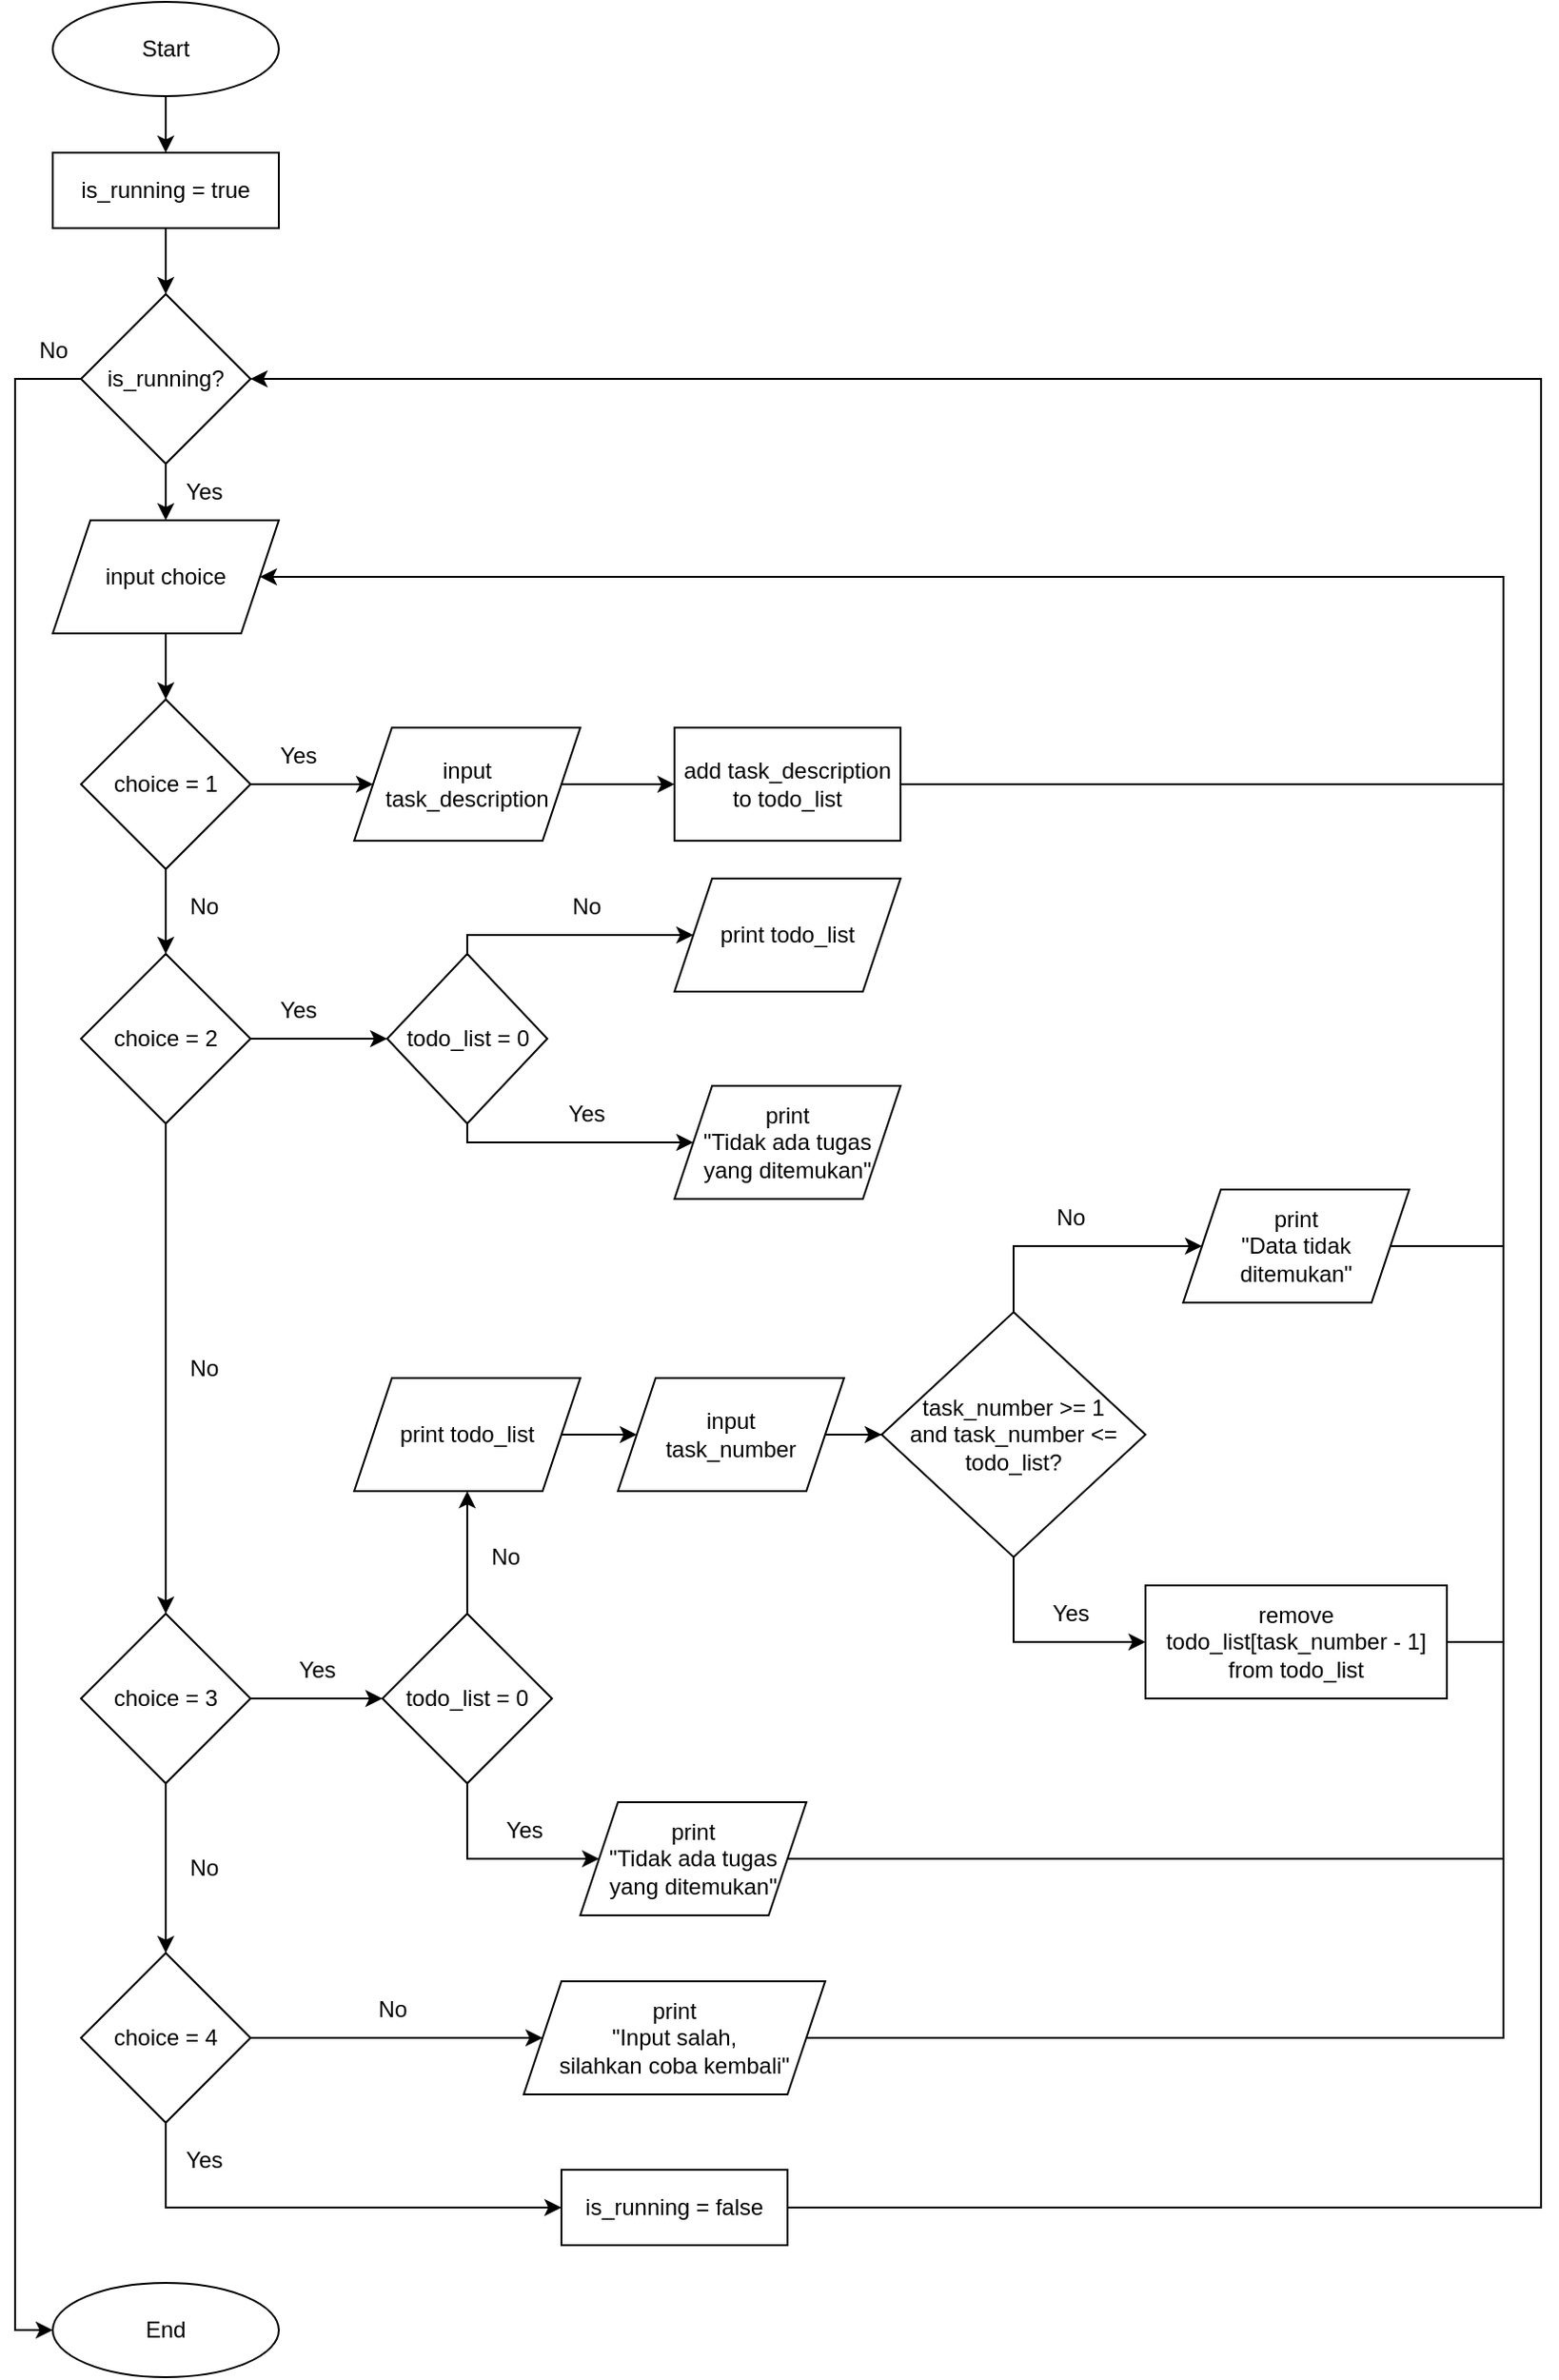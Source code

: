 <mxfile version="21.0.6" type="device"><diagram name="Page-1" id="2Fl98LKF4T6FH1Jtar2o"><mxGraphModel dx="1500" dy="1942" grid="1" gridSize="10" guides="1" tooltips="1" connect="1" arrows="1" fold="1" page="1" pageScale="1" pageWidth="827" pageHeight="1169" math="0" shadow="0"><root><mxCell id="0"/><mxCell id="1" parent="0"/><mxCell id="mPKbrhY7R2ytyEfQyu4B-107" value="" style="edgeStyle=orthogonalEdgeStyle;rounded=0;orthogonalLoop=1;jettySize=auto;html=1;" edge="1" parent="1" source="Dbitv8MXHBYbsPohqj7Y-1" target="mPKbrhY7R2ytyEfQyu4B-106"><mxGeometry relative="1" as="geometry"/></mxCell><mxCell id="Dbitv8MXHBYbsPohqj7Y-1" value="Start" style="ellipse;whiteSpace=wrap;html=1;" parent="1" vertex="1"><mxGeometry x="40" y="-50" width="120" height="50" as="geometry"/></mxCell><mxCell id="mPKbrhY7R2ytyEfQyu4B-5" value="" style="edgeStyle=orthogonalEdgeStyle;rounded=0;orthogonalLoop=1;jettySize=auto;html=1;" edge="1" parent="1" source="mPKbrhY7R2ytyEfQyu4B-1" target="mPKbrhY7R2ytyEfQyu4B-3"><mxGeometry relative="1" as="geometry"/></mxCell><mxCell id="mPKbrhY7R2ytyEfQyu4B-101" style="edgeStyle=orthogonalEdgeStyle;rounded=0;orthogonalLoop=1;jettySize=auto;html=1;entryX=0;entryY=0.5;entryDx=0;entryDy=0;" edge="1" parent="1" source="mPKbrhY7R2ytyEfQyu4B-1" target="mPKbrhY7R2ytyEfQyu4B-91"><mxGeometry relative="1" as="geometry"><Array as="points"><mxPoint x="20" y="150"/><mxPoint x="20" y="1185"/></Array></mxGeometry></mxCell><mxCell id="mPKbrhY7R2ytyEfQyu4B-1" value="is_running?" style="rhombus;whiteSpace=wrap;html=1;" vertex="1" parent="1"><mxGeometry x="55" y="105" width="90" height="90" as="geometry"/></mxCell><mxCell id="mPKbrhY7R2ytyEfQyu4B-10" value="" style="edgeStyle=orthogonalEdgeStyle;rounded=0;orthogonalLoop=1;jettySize=auto;html=1;" edge="1" parent="1" source="mPKbrhY7R2ytyEfQyu4B-3" target="mPKbrhY7R2ytyEfQyu4B-6"><mxGeometry relative="1" as="geometry"/></mxCell><mxCell id="mPKbrhY7R2ytyEfQyu4B-3" value="input choice" style="shape=parallelogram;perimeter=parallelogramPerimeter;whiteSpace=wrap;html=1;fixedSize=1;" vertex="1" parent="1"><mxGeometry x="40" y="225" width="120" height="60" as="geometry"/></mxCell><mxCell id="mPKbrhY7R2ytyEfQyu4B-15" value="" style="edgeStyle=orthogonalEdgeStyle;rounded=0;orthogonalLoop=1;jettySize=auto;html=1;" edge="1" parent="1" source="mPKbrhY7R2ytyEfQyu4B-6" target="mPKbrhY7R2ytyEfQyu4B-14"><mxGeometry relative="1" as="geometry"/></mxCell><mxCell id="mPKbrhY7R2ytyEfQyu4B-65" value="" style="edgeStyle=orthogonalEdgeStyle;rounded=0;orthogonalLoop=1;jettySize=auto;html=1;" edge="1" parent="1" source="mPKbrhY7R2ytyEfQyu4B-6" target="mPKbrhY7R2ytyEfQyu4B-28"><mxGeometry relative="1" as="geometry"/></mxCell><mxCell id="mPKbrhY7R2ytyEfQyu4B-6" value="choice = 1" style="rhombus;whiteSpace=wrap;html=1;" vertex="1" parent="1"><mxGeometry x="55" y="320" width="90" height="90" as="geometry"/></mxCell><mxCell id="mPKbrhY7R2ytyEfQyu4B-97" style="edgeStyle=orthogonalEdgeStyle;rounded=0;orthogonalLoop=1;jettySize=auto;html=1;endArrow=none;endFill=0;" edge="1" parent="1" source="mPKbrhY7R2ytyEfQyu4B-9"><mxGeometry relative="1" as="geometry"><mxPoint x="810" y="365" as="targetPoint"/></mxGeometry></mxCell><mxCell id="mPKbrhY7R2ytyEfQyu4B-9" value="add task_description to todo_list" style="rounded=0;whiteSpace=wrap;html=1;" vertex="1" parent="1"><mxGeometry x="370" y="335" width="120" height="60" as="geometry"/></mxCell><mxCell id="mPKbrhY7R2ytyEfQyu4B-13" value="Yes" style="text;html=1;align=center;verticalAlign=middle;resizable=0;points=[];autosize=1;strokeColor=none;fillColor=none;" vertex="1" parent="1"><mxGeometry x="302.5" y="525" width="40" height="30" as="geometry"/></mxCell><mxCell id="mPKbrhY7R2ytyEfQyu4B-66" value="" style="edgeStyle=orthogonalEdgeStyle;rounded=0;orthogonalLoop=1;jettySize=auto;html=1;" edge="1" parent="1" source="mPKbrhY7R2ytyEfQyu4B-14" target="mPKbrhY7R2ytyEfQyu4B-19"><mxGeometry relative="1" as="geometry"/></mxCell><mxCell id="mPKbrhY7R2ytyEfQyu4B-73" style="edgeStyle=orthogonalEdgeStyle;rounded=0;orthogonalLoop=1;jettySize=auto;html=1;entryX=0.5;entryY=0;entryDx=0;entryDy=0;" edge="1" parent="1" source="mPKbrhY7R2ytyEfQyu4B-14" target="mPKbrhY7R2ytyEfQyu4B-37"><mxGeometry relative="1" as="geometry"/></mxCell><mxCell id="mPKbrhY7R2ytyEfQyu4B-14" value="choice = 2" style="rhombus;whiteSpace=wrap;html=1;" vertex="1" parent="1"><mxGeometry x="55" y="455" width="90" height="90" as="geometry"/></mxCell><mxCell id="mPKbrhY7R2ytyEfQyu4B-16" value="No" style="text;html=1;align=center;verticalAlign=middle;resizable=0;points=[];autosize=1;strokeColor=none;fillColor=none;" vertex="1" parent="1"><mxGeometry x="260" y="760" width="40" height="30" as="geometry"/></mxCell><mxCell id="mPKbrhY7R2ytyEfQyu4B-69" style="edgeStyle=orthogonalEdgeStyle;rounded=0;orthogonalLoop=1;jettySize=auto;html=1;" edge="1" parent="1" source="mPKbrhY7R2ytyEfQyu4B-19" target="mPKbrhY7R2ytyEfQyu4B-29"><mxGeometry relative="1" as="geometry"><Array as="points"><mxPoint x="260" y="555"/></Array></mxGeometry></mxCell><mxCell id="mPKbrhY7R2ytyEfQyu4B-70" style="edgeStyle=orthogonalEdgeStyle;rounded=0;orthogonalLoop=1;jettySize=auto;html=1;" edge="1" parent="1" source="mPKbrhY7R2ytyEfQyu4B-19" target="mPKbrhY7R2ytyEfQyu4B-26"><mxGeometry relative="1" as="geometry"><Array as="points"><mxPoint x="260" y="445"/></Array></mxGeometry></mxCell><mxCell id="mPKbrhY7R2ytyEfQyu4B-19" value="todo_list = 0" style="rhombus;whiteSpace=wrap;html=1;" vertex="1" parent="1"><mxGeometry x="217.5" y="455" width="85" height="90" as="geometry"/></mxCell><mxCell id="mPKbrhY7R2ytyEfQyu4B-21" value="Yes" style="text;html=1;align=center;verticalAlign=middle;resizable=0;points=[];autosize=1;strokeColor=none;fillColor=none;" vertex="1" parent="1"><mxGeometry x="150" y="335" width="40" height="30" as="geometry"/></mxCell><mxCell id="mPKbrhY7R2ytyEfQyu4B-24" value="Yes" style="text;html=1;align=center;verticalAlign=middle;resizable=0;points=[];autosize=1;strokeColor=none;fillColor=none;" vertex="1" parent="1"><mxGeometry x="100" y="195" width="40" height="30" as="geometry"/></mxCell><mxCell id="mPKbrhY7R2ytyEfQyu4B-25" value="Yes" style="text;html=1;align=center;verticalAlign=middle;resizable=0;points=[];autosize=1;strokeColor=none;fillColor=none;" vertex="1" parent="1"><mxGeometry x="150" y="470" width="40" height="30" as="geometry"/></mxCell><mxCell id="mPKbrhY7R2ytyEfQyu4B-26" value="print todo_list" style="shape=parallelogram;perimeter=parallelogramPerimeter;whiteSpace=wrap;html=1;fixedSize=1;" vertex="1" parent="1"><mxGeometry x="370" y="415" width="120" height="60" as="geometry"/></mxCell><mxCell id="mPKbrhY7R2ytyEfQyu4B-31" value="" style="edgeStyle=orthogonalEdgeStyle;rounded=0;orthogonalLoop=1;jettySize=auto;html=1;" edge="1" parent="1" source="mPKbrhY7R2ytyEfQyu4B-28" target="mPKbrhY7R2ytyEfQyu4B-9"><mxGeometry relative="1" as="geometry"/></mxCell><mxCell id="mPKbrhY7R2ytyEfQyu4B-28" value="input&lt;br&gt;task_description" style="shape=parallelogram;perimeter=parallelogramPerimeter;whiteSpace=wrap;html=1;fixedSize=1;" vertex="1" parent="1"><mxGeometry x="200" y="335" width="120" height="60" as="geometry"/></mxCell><mxCell id="mPKbrhY7R2ytyEfQyu4B-29" value="print&lt;br&gt;&quot;Tidak ada tugas yang ditemukan&quot;" style="shape=parallelogram;perimeter=parallelogramPerimeter;whiteSpace=wrap;html=1;fixedSize=1;" vertex="1" parent="1"><mxGeometry x="370" y="525" width="120" height="60" as="geometry"/></mxCell><mxCell id="mPKbrhY7R2ytyEfQyu4B-33" value="No" style="text;html=1;align=center;verticalAlign=middle;resizable=0;points=[];autosize=1;strokeColor=none;fillColor=none;" vertex="1" parent="1"><mxGeometry x="100" y="415" width="40" height="30" as="geometry"/></mxCell><mxCell id="mPKbrhY7R2ytyEfQyu4B-63" value="" style="edgeStyle=orthogonalEdgeStyle;rounded=0;orthogonalLoop=1;jettySize=auto;html=1;" edge="1" parent="1" source="mPKbrhY7R2ytyEfQyu4B-37" target="mPKbrhY7R2ytyEfQyu4B-62"><mxGeometry relative="1" as="geometry"/></mxCell><mxCell id="mPKbrhY7R2ytyEfQyu4B-77" value="" style="edgeStyle=orthogonalEdgeStyle;rounded=0;orthogonalLoop=1;jettySize=auto;html=1;" edge="1" parent="1" source="mPKbrhY7R2ytyEfQyu4B-37" target="mPKbrhY7R2ytyEfQyu4B-42"><mxGeometry relative="1" as="geometry"/></mxCell><mxCell id="mPKbrhY7R2ytyEfQyu4B-37" value="choice = 3" style="rhombus;whiteSpace=wrap;html=1;" vertex="1" parent="1"><mxGeometry x="55" y="805" width="90" height="90" as="geometry"/></mxCell><mxCell id="mPKbrhY7R2ytyEfQyu4B-39" value="No" style="text;html=1;align=center;verticalAlign=middle;resizable=0;points=[];autosize=1;strokeColor=none;fillColor=none;" vertex="1" parent="1"><mxGeometry x="302.5" y="415" width="40" height="30" as="geometry"/></mxCell><mxCell id="mPKbrhY7R2ytyEfQyu4B-78" style="edgeStyle=orthogonalEdgeStyle;rounded=0;orthogonalLoop=1;jettySize=auto;html=1;entryX=0;entryY=0.5;entryDx=0;entryDy=0;" edge="1" parent="1" source="mPKbrhY7R2ytyEfQyu4B-42" target="mPKbrhY7R2ytyEfQyu4B-45"><mxGeometry relative="1" as="geometry"><Array as="points"><mxPoint x="260" y="935"/></Array></mxGeometry></mxCell><mxCell id="mPKbrhY7R2ytyEfQyu4B-95" value="" style="edgeStyle=orthogonalEdgeStyle;rounded=0;orthogonalLoop=1;jettySize=auto;html=1;" edge="1" parent="1" source="mPKbrhY7R2ytyEfQyu4B-42" target="mPKbrhY7R2ytyEfQyu4B-44"><mxGeometry relative="1" as="geometry"/></mxCell><mxCell id="mPKbrhY7R2ytyEfQyu4B-42" value="todo_list = 0" style="rhombus;whiteSpace=wrap;html=1;" vertex="1" parent="1"><mxGeometry x="215" y="805" width="90" height="90" as="geometry"/></mxCell><mxCell id="mPKbrhY7R2ytyEfQyu4B-43" value="No" style="text;html=1;align=center;verticalAlign=middle;resizable=0;points=[];autosize=1;strokeColor=none;fillColor=none;" vertex="1" parent="1"><mxGeometry x="200" y="1000" width="40" height="30" as="geometry"/></mxCell><mxCell id="mPKbrhY7R2ytyEfQyu4B-80" value="" style="edgeStyle=orthogonalEdgeStyle;rounded=0;orthogonalLoop=1;jettySize=auto;html=1;" edge="1" parent="1" source="mPKbrhY7R2ytyEfQyu4B-44" target="mPKbrhY7R2ytyEfQyu4B-49"><mxGeometry relative="1" as="geometry"/></mxCell><mxCell id="mPKbrhY7R2ytyEfQyu4B-44" value="print todo_list" style="shape=parallelogram;perimeter=parallelogramPerimeter;whiteSpace=wrap;html=1;fixedSize=1;" vertex="1" parent="1"><mxGeometry x="200.0" y="680" width="120" height="60" as="geometry"/></mxCell><mxCell id="mPKbrhY7R2ytyEfQyu4B-100" style="edgeStyle=orthogonalEdgeStyle;rounded=0;orthogonalLoop=1;jettySize=auto;html=1;endArrow=none;endFill=0;" edge="1" parent="1" source="mPKbrhY7R2ytyEfQyu4B-45"><mxGeometry relative="1" as="geometry"><mxPoint x="810" y="935" as="targetPoint"/></mxGeometry></mxCell><mxCell id="mPKbrhY7R2ytyEfQyu4B-45" value="print&lt;br&gt;&quot;Tidak ada tugas yang ditemukan&quot;" style="shape=parallelogram;perimeter=parallelogramPerimeter;whiteSpace=wrap;html=1;fixedSize=1;" vertex="1" parent="1"><mxGeometry x="320" y="905" width="120" height="60" as="geometry"/></mxCell><mxCell id="mPKbrhY7R2ytyEfQyu4B-46" value="No" style="text;html=1;align=center;verticalAlign=middle;resizable=0;points=[];autosize=1;strokeColor=none;fillColor=none;" vertex="1" parent="1"><mxGeometry x="100" y="660" width="40" height="30" as="geometry"/></mxCell><mxCell id="mPKbrhY7R2ytyEfQyu4B-48" value="Yes" style="text;html=1;align=center;verticalAlign=middle;resizable=0;points=[];autosize=1;strokeColor=none;fillColor=none;" vertex="1" parent="1"><mxGeometry x="160" y="820" width="40" height="30" as="geometry"/></mxCell><mxCell id="mPKbrhY7R2ytyEfQyu4B-81" value="" style="edgeStyle=orthogonalEdgeStyle;rounded=0;orthogonalLoop=1;jettySize=auto;html=1;" edge="1" parent="1" source="mPKbrhY7R2ytyEfQyu4B-49" target="mPKbrhY7R2ytyEfQyu4B-54"><mxGeometry relative="1" as="geometry"/></mxCell><mxCell id="mPKbrhY7R2ytyEfQyu4B-49" value="input&lt;br&gt;task_number" style="shape=parallelogram;perimeter=parallelogramPerimeter;whiteSpace=wrap;html=1;fixedSize=1;" vertex="1" parent="1"><mxGeometry x="340" y="680" width="120" height="60" as="geometry"/></mxCell><mxCell id="mPKbrhY7R2ytyEfQyu4B-82" style="edgeStyle=orthogonalEdgeStyle;rounded=0;orthogonalLoop=1;jettySize=auto;html=1;entryX=0;entryY=0.5;entryDx=0;entryDy=0;" edge="1" parent="1" source="mPKbrhY7R2ytyEfQyu4B-54" target="mPKbrhY7R2ytyEfQyu4B-58"><mxGeometry relative="1" as="geometry"><Array as="points"><mxPoint x="550" y="610"/></Array></mxGeometry></mxCell><mxCell id="mPKbrhY7R2ytyEfQyu4B-83" style="edgeStyle=orthogonalEdgeStyle;rounded=0;orthogonalLoop=1;jettySize=auto;html=1;entryX=0;entryY=0.5;entryDx=0;entryDy=0;" edge="1" parent="1" source="mPKbrhY7R2ytyEfQyu4B-54" target="mPKbrhY7R2ytyEfQyu4B-56"><mxGeometry relative="1" as="geometry"/></mxCell><mxCell id="mPKbrhY7R2ytyEfQyu4B-54" value="&lt;font style=&quot;font-size: 12px;&quot;&gt;task_number &amp;gt;= 1&lt;br&gt;and task_number &amp;lt;= todo_list?&lt;/font&gt;" style="rhombus;whiteSpace=wrap;html=1;align=center;" vertex="1" parent="1"><mxGeometry x="480" y="645" width="140" height="130" as="geometry"/></mxCell><mxCell id="mPKbrhY7R2ytyEfQyu4B-99" style="edgeStyle=orthogonalEdgeStyle;rounded=0;orthogonalLoop=1;jettySize=auto;html=1;endArrow=none;endFill=0;" edge="1" parent="1" source="mPKbrhY7R2ytyEfQyu4B-56"><mxGeometry relative="1" as="geometry"><mxPoint x="810" y="820" as="targetPoint"/></mxGeometry></mxCell><mxCell id="mPKbrhY7R2ytyEfQyu4B-56" value="remove todo_list[task_number - 1] from todo_list" style="rounded=0;whiteSpace=wrap;html=1;" vertex="1" parent="1"><mxGeometry x="620" y="790" width="160" height="60" as="geometry"/></mxCell><mxCell id="mPKbrhY7R2ytyEfQyu4B-98" style="edgeStyle=orthogonalEdgeStyle;rounded=0;orthogonalLoop=1;jettySize=auto;html=1;endArrow=none;endFill=0;" edge="1" parent="1" source="mPKbrhY7R2ytyEfQyu4B-58"><mxGeometry relative="1" as="geometry"><mxPoint x="810" y="610" as="targetPoint"/></mxGeometry></mxCell><mxCell id="mPKbrhY7R2ytyEfQyu4B-58" value="print&lt;br&gt;&quot;Data tidak ditemukan&quot;" style="shape=parallelogram;perimeter=parallelogramPerimeter;whiteSpace=wrap;html=1;fixedSize=1;" vertex="1" parent="1"><mxGeometry x="640" y="580" width="120" height="60" as="geometry"/></mxCell><mxCell id="mPKbrhY7R2ytyEfQyu4B-60" value="Yes" style="text;html=1;align=center;verticalAlign=middle;resizable=0;points=[];autosize=1;strokeColor=none;fillColor=none;" vertex="1" parent="1"><mxGeometry x="270" y="905" width="40" height="30" as="geometry"/></mxCell><mxCell id="mPKbrhY7R2ytyEfQyu4B-61" value="No" style="text;html=1;align=center;verticalAlign=middle;resizable=0;points=[];autosize=1;strokeColor=none;fillColor=none;" vertex="1" parent="1"><mxGeometry x="100" y="925" width="40" height="30" as="geometry"/></mxCell><mxCell id="mPKbrhY7R2ytyEfQyu4B-85" style="edgeStyle=orthogonalEdgeStyle;rounded=0;orthogonalLoop=1;jettySize=auto;html=1;entryX=0;entryY=0.5;entryDx=0;entryDy=0;" edge="1" parent="1" source="mPKbrhY7R2ytyEfQyu4B-62" target="mPKbrhY7R2ytyEfQyu4B-84"><mxGeometry relative="1" as="geometry"/></mxCell><mxCell id="mPKbrhY7R2ytyEfQyu4B-112" style="edgeStyle=orthogonalEdgeStyle;rounded=0;orthogonalLoop=1;jettySize=auto;html=1;entryX=0;entryY=0.5;entryDx=0;entryDy=0;" edge="1" parent="1" source="mPKbrhY7R2ytyEfQyu4B-62" target="mPKbrhY7R2ytyEfQyu4B-110"><mxGeometry relative="1" as="geometry"><Array as="points"><mxPoint x="100" y="1120"/></Array></mxGeometry></mxCell><mxCell id="mPKbrhY7R2ytyEfQyu4B-62" value="choice = 4" style="rhombus;whiteSpace=wrap;html=1;" vertex="1" parent="1"><mxGeometry x="55" y="985" width="90" height="90" as="geometry"/></mxCell><mxCell id="mPKbrhY7R2ytyEfQyu4B-96" style="edgeStyle=orthogonalEdgeStyle;rounded=0;orthogonalLoop=1;jettySize=auto;html=1;entryX=1;entryY=0.5;entryDx=0;entryDy=0;" edge="1" parent="1" source="mPKbrhY7R2ytyEfQyu4B-84" target="mPKbrhY7R2ytyEfQyu4B-3"><mxGeometry relative="1" as="geometry"><Array as="points"><mxPoint x="810" y="1030"/><mxPoint x="810" y="255"/></Array></mxGeometry></mxCell><mxCell id="mPKbrhY7R2ytyEfQyu4B-84" value="print&lt;br&gt;&quot;Input salah,&lt;br&gt;silahkan coba kembali&quot;" style="shape=parallelogram;perimeter=parallelogramPerimeter;whiteSpace=wrap;html=1;fixedSize=1;" vertex="1" parent="1"><mxGeometry x="290" y="1000" width="160" height="60" as="geometry"/></mxCell><mxCell id="mPKbrhY7R2ytyEfQyu4B-86" value="Yes" style="text;html=1;align=center;verticalAlign=middle;resizable=0;points=[];autosize=1;strokeColor=none;fillColor=none;" vertex="1" parent="1"><mxGeometry x="560" y="790" width="40" height="30" as="geometry"/></mxCell><mxCell id="mPKbrhY7R2ytyEfQyu4B-88" value="No" style="text;html=1;align=center;verticalAlign=middle;resizable=0;points=[];autosize=1;strokeColor=none;fillColor=none;" vertex="1" parent="1"><mxGeometry x="560" y="580" width="40" height="30" as="geometry"/></mxCell><mxCell id="mPKbrhY7R2ytyEfQyu4B-89" value="Yes" style="text;html=1;align=center;verticalAlign=middle;resizable=0;points=[];autosize=1;strokeColor=none;fillColor=none;" vertex="1" parent="1"><mxGeometry x="100" y="1080" width="40" height="30" as="geometry"/></mxCell><mxCell id="mPKbrhY7R2ytyEfQyu4B-91" value="End" style="ellipse;whiteSpace=wrap;html=1;" vertex="1" parent="1"><mxGeometry x="40" y="1160" width="120" height="50" as="geometry"/></mxCell><mxCell id="mPKbrhY7R2ytyEfQyu4B-102" value="No" style="text;html=1;align=center;verticalAlign=middle;resizable=0;points=[];autosize=1;strokeColor=none;fillColor=none;" vertex="1" parent="1"><mxGeometry x="20" y="120" width="40" height="30" as="geometry"/></mxCell><mxCell id="mPKbrhY7R2ytyEfQyu4B-109" style="edgeStyle=orthogonalEdgeStyle;rounded=0;orthogonalLoop=1;jettySize=auto;html=1;entryX=0.5;entryY=0;entryDx=0;entryDy=0;" edge="1" parent="1" source="mPKbrhY7R2ytyEfQyu4B-106" target="mPKbrhY7R2ytyEfQyu4B-1"><mxGeometry relative="1" as="geometry"/></mxCell><mxCell id="mPKbrhY7R2ytyEfQyu4B-106" value="is_running = true" style="rounded=0;whiteSpace=wrap;html=1;" vertex="1" parent="1"><mxGeometry x="40" y="30" width="120" height="40" as="geometry"/></mxCell><mxCell id="mPKbrhY7R2ytyEfQyu4B-113" style="edgeStyle=orthogonalEdgeStyle;rounded=0;orthogonalLoop=1;jettySize=auto;html=1;entryX=1;entryY=0.5;entryDx=0;entryDy=0;" edge="1" parent="1" source="mPKbrhY7R2ytyEfQyu4B-110" target="mPKbrhY7R2ytyEfQyu4B-1"><mxGeometry relative="1" as="geometry"><Array as="points"><mxPoint x="830" y="1120"/><mxPoint x="830" y="150"/></Array></mxGeometry></mxCell><mxCell id="mPKbrhY7R2ytyEfQyu4B-110" value="is_running = false" style="rounded=0;whiteSpace=wrap;html=1;" vertex="1" parent="1"><mxGeometry x="310" y="1100" width="120" height="40" as="geometry"/></mxCell></root></mxGraphModel></diagram></mxfile>